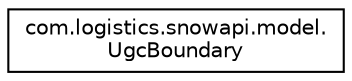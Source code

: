 digraph "Graphical Class Hierarchy"
{
 // LATEX_PDF_SIZE
  edge [fontname="Helvetica",fontsize="10",labelfontname="Helvetica",labelfontsize="10"];
  node [fontname="Helvetica",fontsize="10",shape=record];
  rankdir="LR";
  Node0 [label="com.logistics.snowapi.model.\lUgcBoundary",height=0.2,width=0.4,color="black", fillcolor="white", style="filled",URL="$classcom_1_1logistics_1_1snowapi_1_1model_1_1UgcBoundary.html",tooltip=" "];
}
